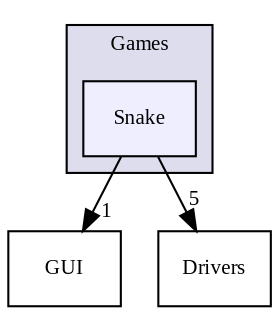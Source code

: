 digraph "Snake" {
  compound=true
  node [ fontsize="10", fontname="TimesNewRoman"];
  edge [ labelfontsize="10", labelfontname="TimesNewRoman"];
  subgraph clusterdir_7a8ccb56a9e8ce43d4dc66eeef1b5636 {
    graph [ bgcolor="#ddddee", pencolor="black", label="Games" fontname="TimesNewRoman", fontsize="10", URL="dir_7a8ccb56a9e8ce43d4dc66eeef1b5636.html"]
  dir_08699772390e45925e35a396bbab0010 [shape=box, label="Snake", style="filled", fillcolor="#eeeeff", pencolor="black", URL="dir_08699772390e45925e35a396bbab0010.html"];
  }
  dir_2e65faa0945d6e1f05f940285ea6dae8 [shape=box label="GUI" URL="dir_2e65faa0945d6e1f05f940285ea6dae8.html"];
  dir_abb47d9036a42ab5431b8adc2735c9e9 [shape=box label="Drivers" URL="dir_abb47d9036a42ab5431b8adc2735c9e9.html"];
  dir_08699772390e45925e35a396bbab0010->dir_2e65faa0945d6e1f05f940285ea6dae8 [headlabel="1", labeldistance=1.5 headhref="dir_000010_000003.html"];
  dir_08699772390e45925e35a396bbab0010->dir_abb47d9036a42ab5431b8adc2735c9e9 [headlabel="5", labeldistance=1.5 headhref="dir_000010_000001.html"];
}
